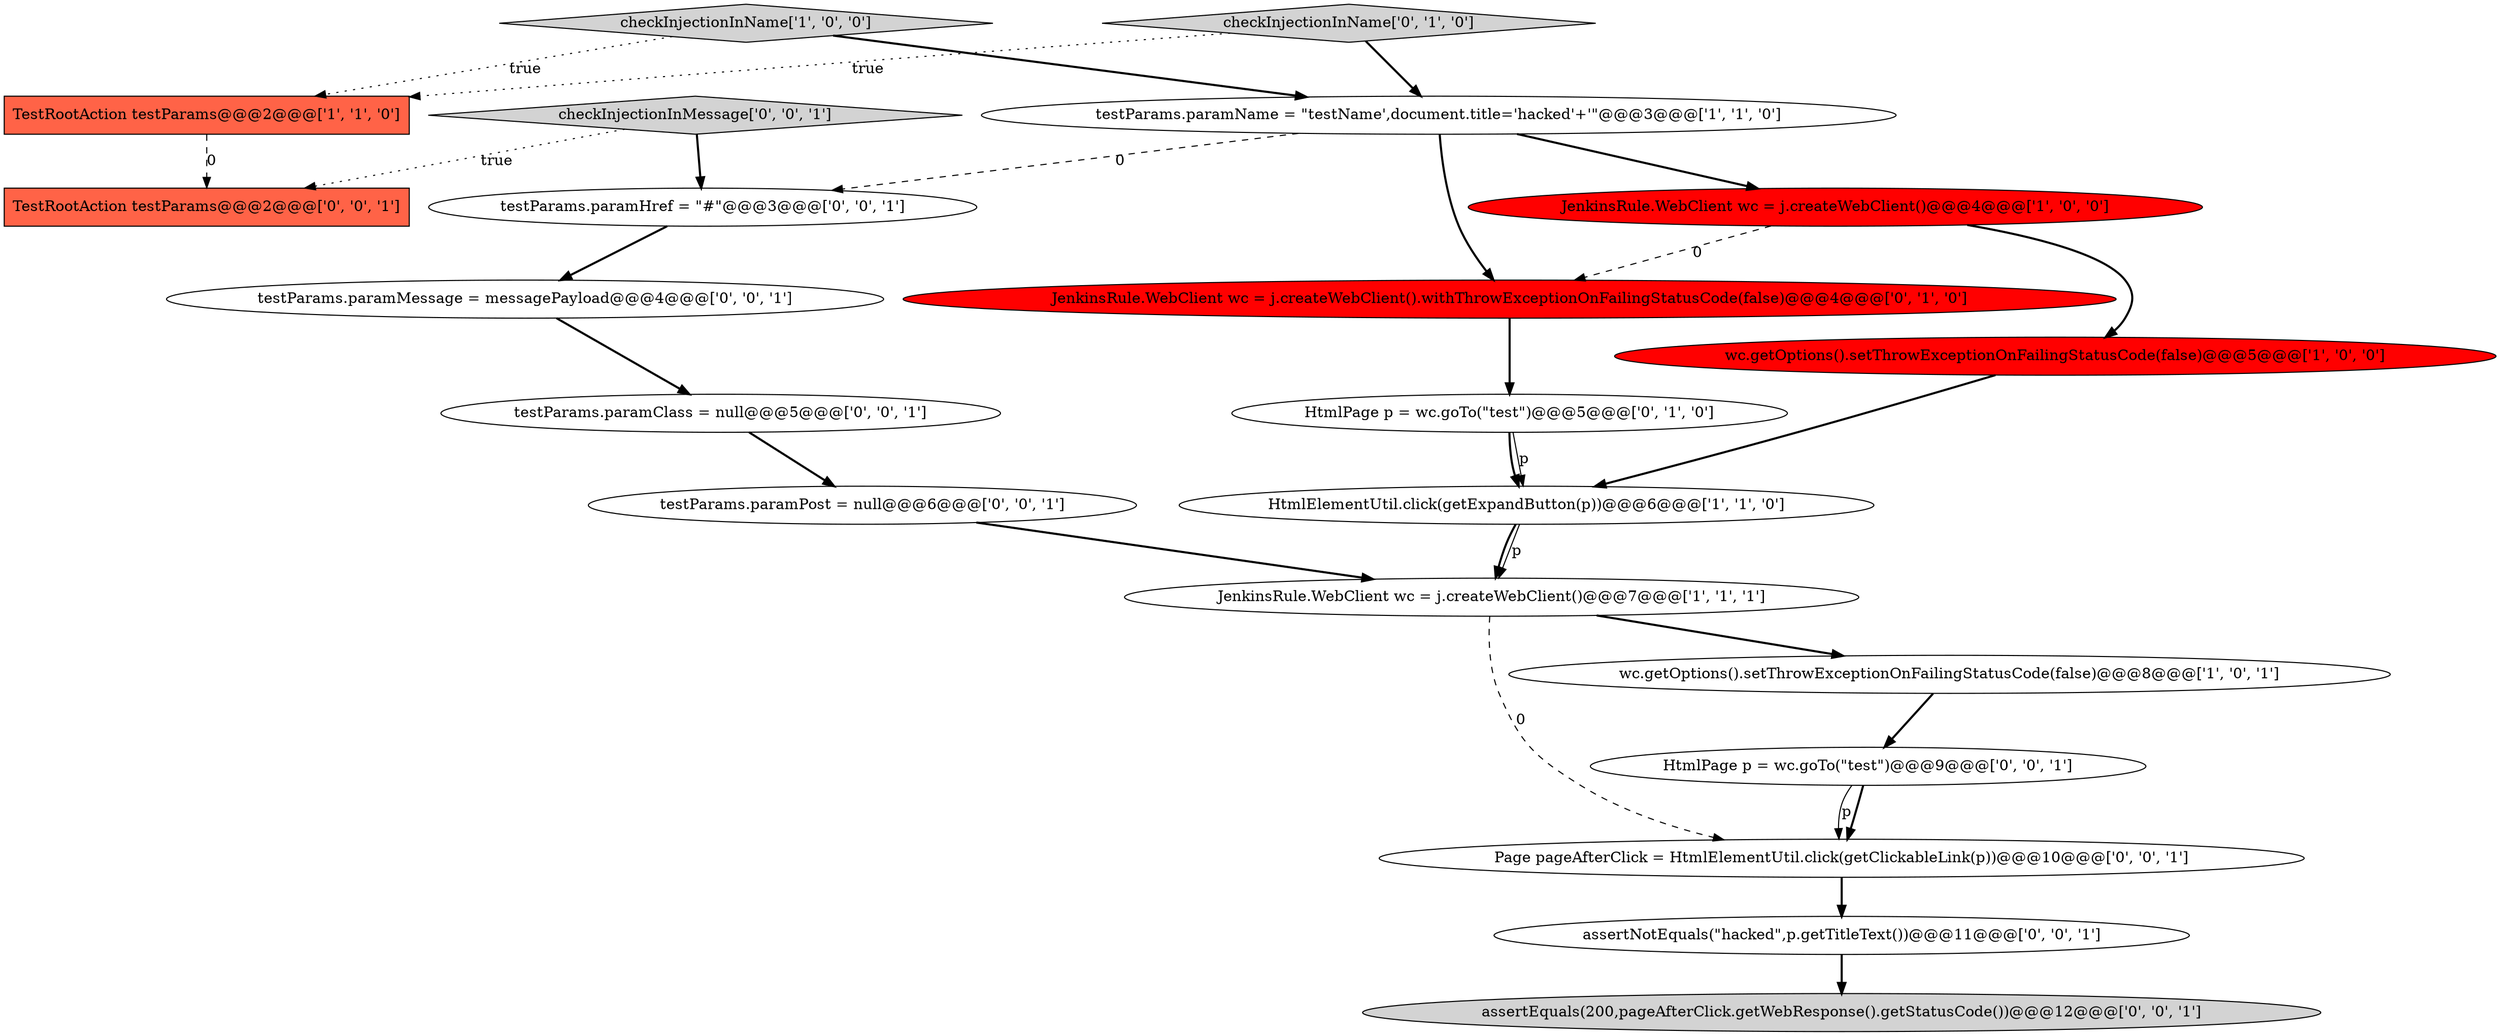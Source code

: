 digraph {
0 [style = filled, label = "JenkinsRule.WebClient wc = j.createWebClient()@@@4@@@['1', '0', '0']", fillcolor = red, shape = ellipse image = "AAA1AAABBB1BBB"];
2 [style = filled, label = "JenkinsRule.WebClient wc = j.createWebClient()@@@7@@@['1', '1', '1']", fillcolor = white, shape = ellipse image = "AAA0AAABBB1BBB"];
20 [style = filled, label = "assertNotEquals(\"hacked\",p.getTitleText())@@@11@@@['0', '0', '1']", fillcolor = white, shape = ellipse image = "AAA0AAABBB3BBB"];
4 [style = filled, label = "HtmlElementUtil.click(getExpandButton(p))@@@6@@@['1', '1', '0']", fillcolor = white, shape = ellipse image = "AAA0AAABBB1BBB"];
7 [style = filled, label = "wc.getOptions().setThrowExceptionOnFailingStatusCode(false)@@@8@@@['1', '0', '1']", fillcolor = white, shape = ellipse image = "AAA0AAABBB1BBB"];
18 [style = filled, label = "testParams.paramHref = \"#\"@@@3@@@['0', '0', '1']", fillcolor = white, shape = ellipse image = "AAA0AAABBB3BBB"];
16 [style = filled, label = "testParams.paramMessage = messagePayload@@@4@@@['0', '0', '1']", fillcolor = white, shape = ellipse image = "AAA0AAABBB3BBB"];
9 [style = filled, label = "HtmlPage p = wc.goTo(\"test\")@@@5@@@['0', '1', '0']", fillcolor = white, shape = ellipse image = "AAA0AAABBB2BBB"];
14 [style = filled, label = "checkInjectionInMessage['0', '0', '1']", fillcolor = lightgray, shape = diamond image = "AAA0AAABBB3BBB"];
11 [style = filled, label = "assertEquals(200,pageAfterClick.getWebResponse().getStatusCode())@@@12@@@['0', '0', '1']", fillcolor = lightgray, shape = ellipse image = "AAA0AAABBB3BBB"];
1 [style = filled, label = "checkInjectionInName['1', '0', '0']", fillcolor = lightgray, shape = diamond image = "AAA0AAABBB1BBB"];
17 [style = filled, label = "HtmlPage p = wc.goTo(\"test\")@@@9@@@['0', '0', '1']", fillcolor = white, shape = ellipse image = "AAA0AAABBB3BBB"];
5 [style = filled, label = "TestRootAction testParams@@@2@@@['1', '1', '0']", fillcolor = tomato, shape = box image = "AAA0AAABBB1BBB"];
15 [style = filled, label = "Page pageAfterClick = HtmlElementUtil.click(getClickableLink(p))@@@10@@@['0', '0', '1']", fillcolor = white, shape = ellipse image = "AAA0AAABBB3BBB"];
10 [style = filled, label = "JenkinsRule.WebClient wc = j.createWebClient().withThrowExceptionOnFailingStatusCode(false)@@@4@@@['0', '1', '0']", fillcolor = red, shape = ellipse image = "AAA1AAABBB2BBB"];
8 [style = filled, label = "checkInjectionInName['0', '1', '0']", fillcolor = lightgray, shape = diamond image = "AAA0AAABBB2BBB"];
6 [style = filled, label = "wc.getOptions().setThrowExceptionOnFailingStatusCode(false)@@@5@@@['1', '0', '0']", fillcolor = red, shape = ellipse image = "AAA1AAABBB1BBB"];
12 [style = filled, label = "testParams.paramPost = null@@@6@@@['0', '0', '1']", fillcolor = white, shape = ellipse image = "AAA0AAABBB3BBB"];
19 [style = filled, label = "testParams.paramClass = null@@@5@@@['0', '0', '1']", fillcolor = white, shape = ellipse image = "AAA0AAABBB3BBB"];
13 [style = filled, label = "TestRootAction testParams@@@2@@@['0', '0', '1']", fillcolor = tomato, shape = box image = "AAA0AAABBB3BBB"];
3 [style = filled, label = "testParams.paramName = \"testName',document.title='hacked'+'\"@@@3@@@['1', '1', '0']", fillcolor = white, shape = ellipse image = "AAA0AAABBB1BBB"];
5->13 [style = dashed, label="0"];
7->17 [style = bold, label=""];
19->12 [style = bold, label=""];
4->2 [style = solid, label="p"];
0->6 [style = bold, label=""];
3->18 [style = dashed, label="0"];
9->4 [style = bold, label=""];
8->3 [style = bold, label=""];
1->3 [style = bold, label=""];
9->4 [style = solid, label="p"];
4->2 [style = bold, label=""];
16->19 [style = bold, label=""];
14->13 [style = dotted, label="true"];
3->0 [style = bold, label=""];
0->10 [style = dashed, label="0"];
2->15 [style = dashed, label="0"];
3->10 [style = bold, label=""];
6->4 [style = bold, label=""];
12->2 [style = bold, label=""];
8->5 [style = dotted, label="true"];
15->20 [style = bold, label=""];
17->15 [style = bold, label=""];
14->18 [style = bold, label=""];
10->9 [style = bold, label=""];
17->15 [style = solid, label="p"];
2->7 [style = bold, label=""];
1->5 [style = dotted, label="true"];
20->11 [style = bold, label=""];
18->16 [style = bold, label=""];
}
